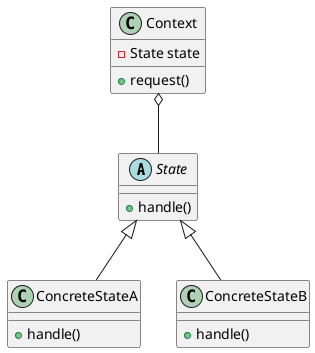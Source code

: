 @startuml
'https://plantuml.com/class-diagram

abstract class State

State <|-- ConcreteStateA
State <|-- ConcreteStateB
Context o-- State

abstract class State {
+handle()
}

class ConcreteStateA {
+handle()
}

class ConcreteStateB {
+handle()
}

class Context {
-State state
+request()
}

@enduml